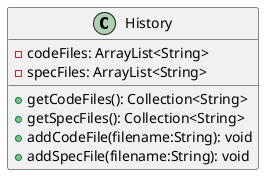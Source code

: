 @startuml

    class History {
        -codeFiles: ArrayList<String>
        -specFiles: ArrayList<String>
        +getCodeFiles(): Collection<String>
        +getSpecFiles(): Collection<String>
        +addCodeFile(filename:String): void
        +addSpecFile(filename:String): void
    }

@enduml
